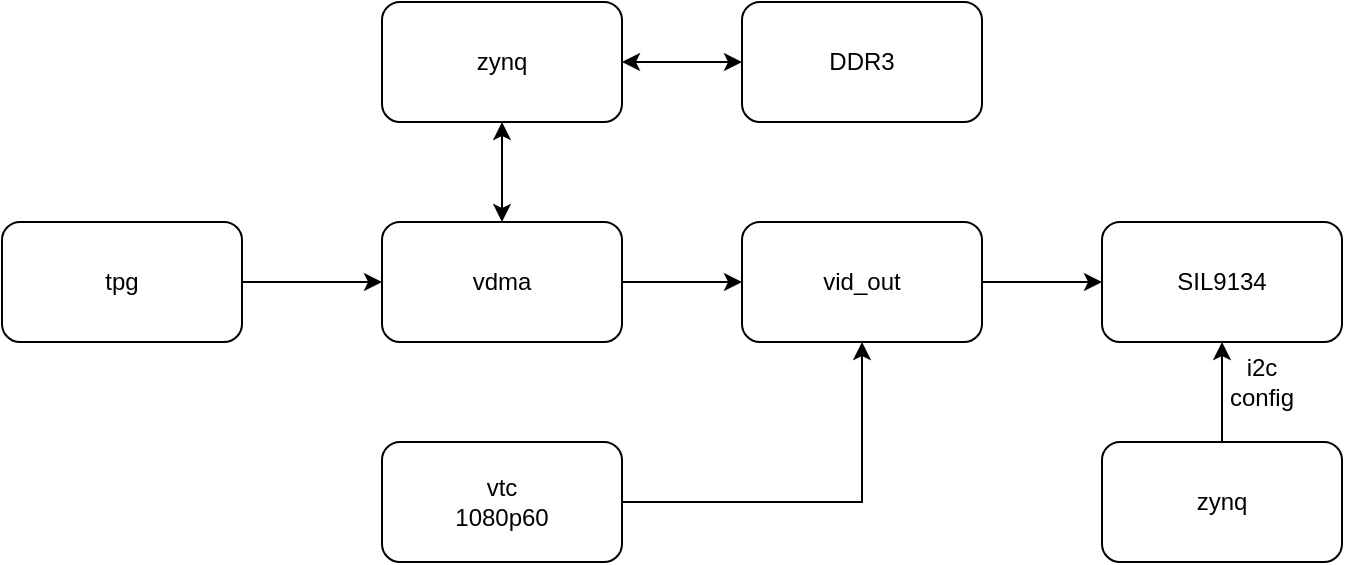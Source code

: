 <mxfile version="14.5.1" type="device"><diagram id="TA782XD7K3NNU_2BwrE9" name="Page-1"><mxGraphModel dx="1102" dy="820" grid="1" gridSize="10" guides="1" tooltips="1" connect="1" arrows="1" fold="1" page="1" pageScale="1" pageWidth="2336" pageHeight="1654" math="0" shadow="0"><root><mxCell id="0"/><mxCell id="1" parent="0"/><mxCell id="GpqAfDZJ2If6arN_tBXy-2" style="edgeStyle=orthogonalEdgeStyle;rounded=0;orthogonalLoop=1;jettySize=auto;html=1;exitX=1;exitY=0.5;exitDx=0;exitDy=0;entryX=0;entryY=0.5;entryDx=0;entryDy=0;" parent="1" source="H03Dc6OAYnplSYpQPg91-1" target="GpqAfDZJ2If6arN_tBXy-1" edge="1"><mxGeometry relative="1" as="geometry"/></mxCell><mxCell id="H03Dc6OAYnplSYpQPg91-1" value="tpg" style="rounded=1;whiteSpace=wrap;html=1;" parent="1" vertex="1"><mxGeometry x="110" y="300" width="120" height="60" as="geometry"/></mxCell><mxCell id="H03Dc6OAYnplSYpQPg91-8" style="edgeStyle=orthogonalEdgeStyle;rounded=0;orthogonalLoop=1;jettySize=auto;html=1;exitX=1;exitY=0.5;exitDx=0;exitDy=0;entryX=0;entryY=0.5;entryDx=0;entryDy=0;" parent="1" source="H03Dc6OAYnplSYpQPg91-2" target="H03Dc6OAYnplSYpQPg91-7" edge="1"><mxGeometry relative="1" as="geometry"/></mxCell><mxCell id="H03Dc6OAYnplSYpQPg91-2" value="vid_out" style="rounded=1;whiteSpace=wrap;html=1;" parent="1" vertex="1"><mxGeometry x="480" y="300" width="120" height="60" as="geometry"/></mxCell><mxCell id="H03Dc6OAYnplSYpQPg91-5" style="edgeStyle=orthogonalEdgeStyle;rounded=0;orthogonalLoop=1;jettySize=auto;html=1;exitX=1;exitY=0.5;exitDx=0;exitDy=0;entryX=0.5;entryY=1;entryDx=0;entryDy=0;" parent="1" source="H03Dc6OAYnplSYpQPg91-3" target="H03Dc6OAYnplSYpQPg91-2" edge="1"><mxGeometry relative="1" as="geometry"/></mxCell><mxCell id="H03Dc6OAYnplSYpQPg91-3" value="vtc&lt;br&gt;1080p60" style="rounded=1;whiteSpace=wrap;html=1;" parent="1" vertex="1"><mxGeometry x="300" y="410" width="120" height="60" as="geometry"/></mxCell><mxCell id="H03Dc6OAYnplSYpQPg91-7" value="SIL9134" style="rounded=1;whiteSpace=wrap;html=1;" parent="1" vertex="1"><mxGeometry x="660" y="300" width="120" height="60" as="geometry"/></mxCell><mxCell id="GpqAfDZJ2If6arN_tBXy-3" style="edgeStyle=orthogonalEdgeStyle;rounded=0;orthogonalLoop=1;jettySize=auto;html=1;exitX=1;exitY=0.5;exitDx=0;exitDy=0;entryX=0;entryY=0.5;entryDx=0;entryDy=0;" parent="1" source="GpqAfDZJ2If6arN_tBXy-1" target="H03Dc6OAYnplSYpQPg91-2" edge="1"><mxGeometry relative="1" as="geometry"/></mxCell><mxCell id="GpqAfDZJ2If6arN_tBXy-1" value="vdma" style="rounded=1;whiteSpace=wrap;html=1;" parent="1" vertex="1"><mxGeometry x="300" y="300" width="120" height="60" as="geometry"/></mxCell><mxCell id="GpqAfDZJ2If6arN_tBXy-6" style="edgeStyle=orthogonalEdgeStyle;rounded=0;orthogonalLoop=1;jettySize=auto;html=1;exitX=1;exitY=0.5;exitDx=0;exitDy=0;entryX=0;entryY=0.5;entryDx=0;entryDy=0;startArrow=classic;startFill=1;" parent="1" source="GpqAfDZJ2If6arN_tBXy-4" target="GpqAfDZJ2If6arN_tBXy-5" edge="1"><mxGeometry relative="1" as="geometry"/></mxCell><mxCell id="GpqAfDZJ2If6arN_tBXy-7" style="edgeStyle=orthogonalEdgeStyle;rounded=0;orthogonalLoop=1;jettySize=auto;html=1;exitX=0.5;exitY=1;exitDx=0;exitDy=0;entryX=0.5;entryY=0;entryDx=0;entryDy=0;startArrow=classic;startFill=1;" parent="1" source="GpqAfDZJ2If6arN_tBXy-4" target="GpqAfDZJ2If6arN_tBXy-1" edge="1"><mxGeometry relative="1" as="geometry"/></mxCell><mxCell id="GpqAfDZJ2If6arN_tBXy-4" value="zynq" style="rounded=1;whiteSpace=wrap;html=1;" parent="1" vertex="1"><mxGeometry x="300" y="190" width="120" height="60" as="geometry"/></mxCell><mxCell id="GpqAfDZJ2If6arN_tBXy-5" value="DDR3" style="rounded=1;whiteSpace=wrap;html=1;" parent="1" vertex="1"><mxGeometry x="480" y="190" width="120" height="60" as="geometry"/></mxCell><mxCell id="9FqyuWdsITvc7ZI-hHgh-2" style="edgeStyle=orthogonalEdgeStyle;rounded=0;orthogonalLoop=1;jettySize=auto;html=1;exitX=0.5;exitY=0;exitDx=0;exitDy=0;entryX=0.5;entryY=1;entryDx=0;entryDy=0;startArrow=none;startFill=0;" edge="1" parent="1" source="9FqyuWdsITvc7ZI-hHgh-1" target="H03Dc6OAYnplSYpQPg91-7"><mxGeometry relative="1" as="geometry"/></mxCell><mxCell id="9FqyuWdsITvc7ZI-hHgh-1" value="zynq" style="rounded=1;whiteSpace=wrap;html=1;" vertex="1" parent="1"><mxGeometry x="660" y="410" width="120" height="60" as="geometry"/></mxCell><mxCell id="9FqyuWdsITvc7ZI-hHgh-3" value="i2c config" style="text;html=1;strokeColor=none;fillColor=none;align=center;verticalAlign=middle;whiteSpace=wrap;rounded=0;" vertex="1" parent="1"><mxGeometry x="720" y="370" width="40" height="20" as="geometry"/></mxCell></root></mxGraphModel></diagram></mxfile>